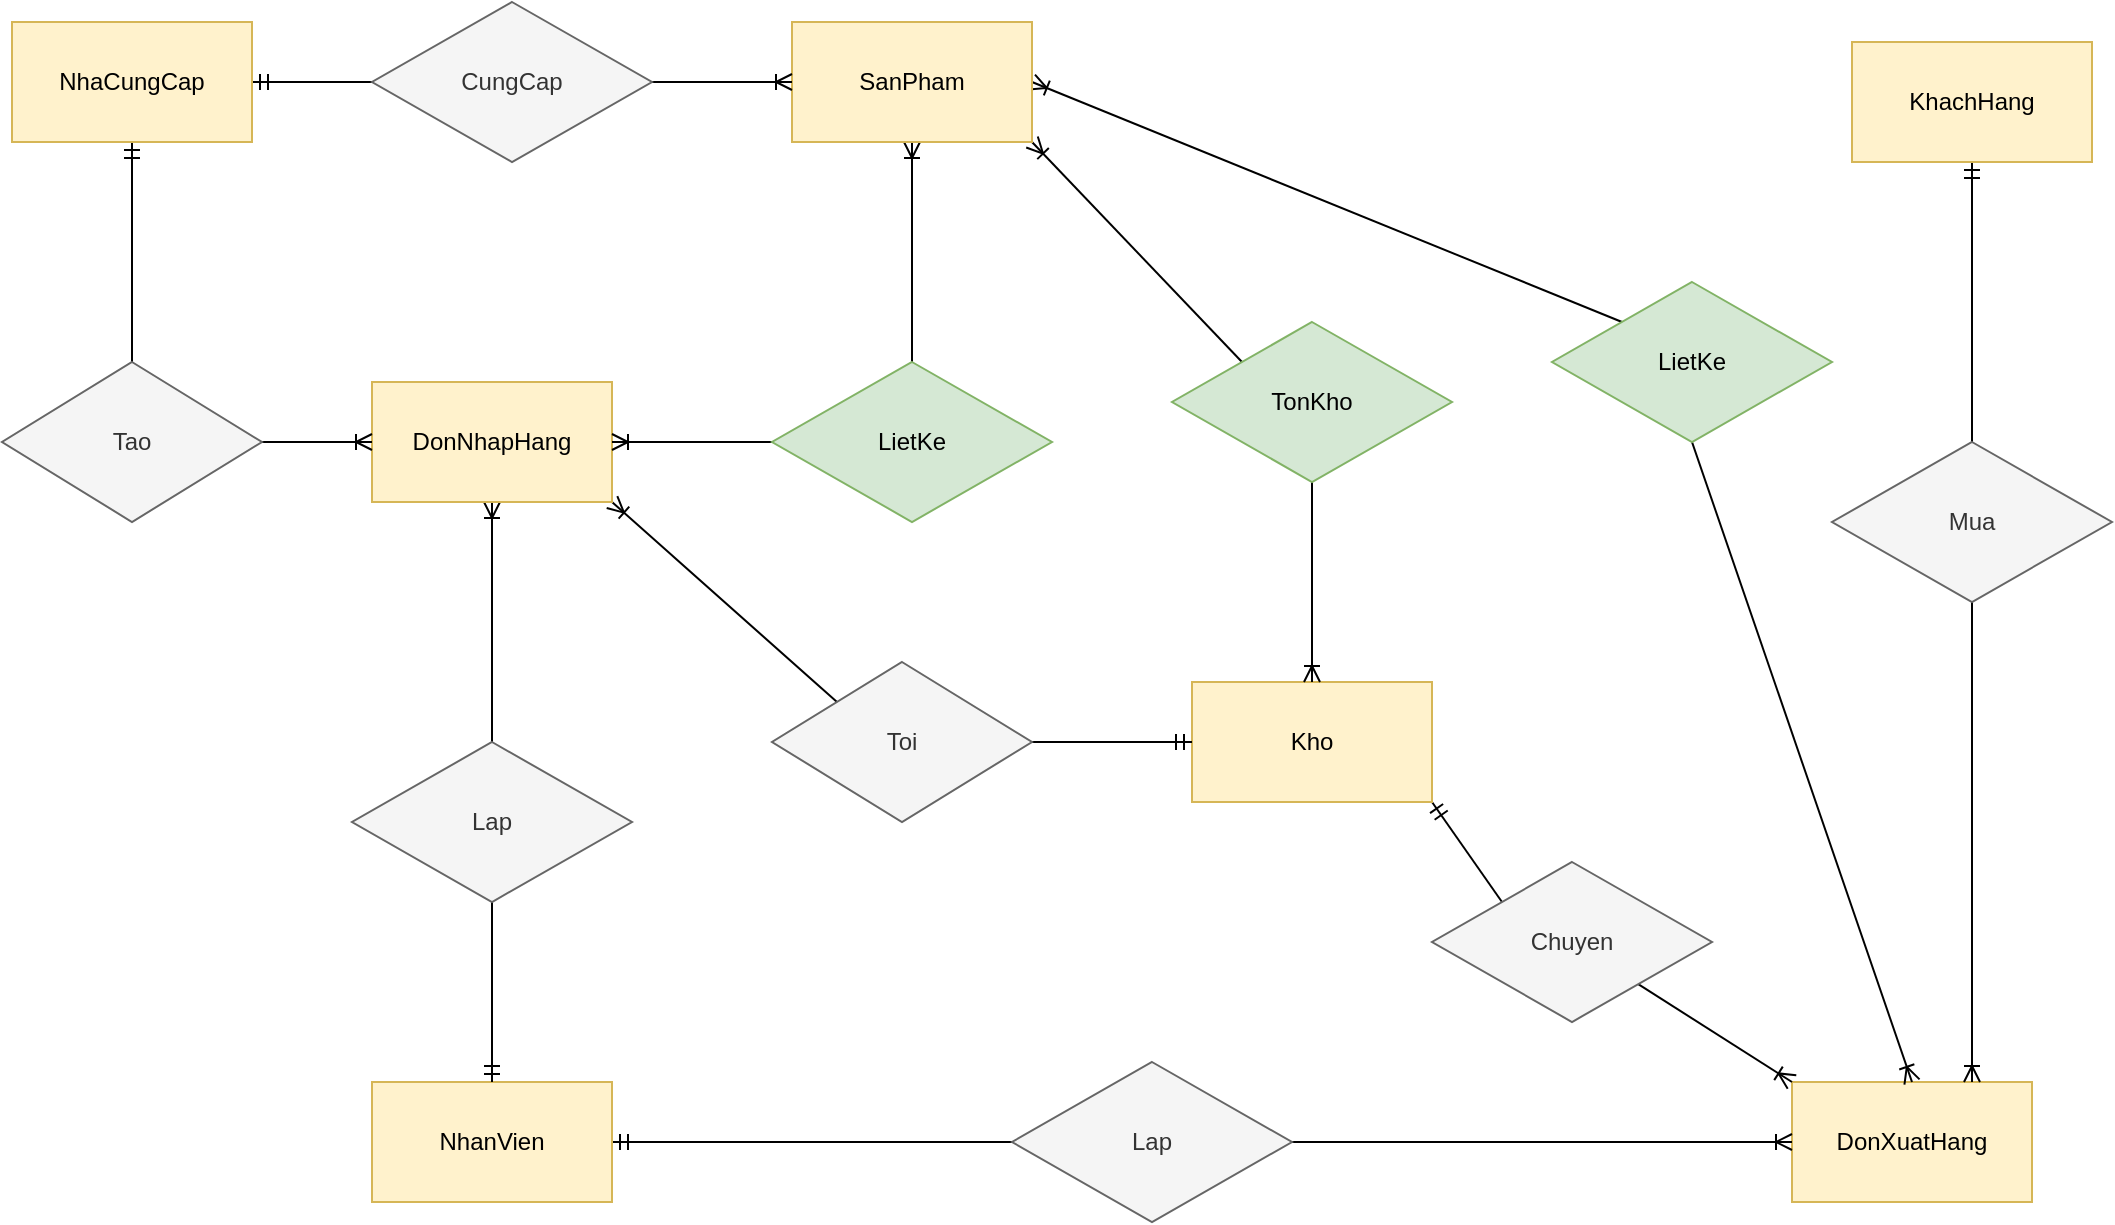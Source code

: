 <mxfile version="20.8.16" type="device" pages="2"><diagram id="R2lEEEUBdFMjLlhIrx00" name="Page-1"><mxGraphModel dx="1313" dy="906" grid="1" gridSize="10" guides="1" tooltips="1" connect="1" arrows="1" fold="1" page="1" pageScale="1" pageWidth="850" pageHeight="1100" math="0" shadow="0" extFonts="Permanent Marker^https://fonts.googleapis.com/css?family=Permanent+Marker"><root><mxCell id="0"/><mxCell id="1" parent="0"/><mxCell id="DTgJxykEkP3rwppYnzP4-8" style="edgeStyle=orthogonalEdgeStyle;rounded=0;orthogonalLoop=1;jettySize=auto;html=1;startArrow=ERmandOne;startFill=0;endArrow=none;endFill=0;" parent="1" source="DTgJxykEkP3rwppYnzP4-1" target="DTgJxykEkP3rwppYnzP4-7" edge="1"><mxGeometry relative="1" as="geometry"/></mxCell><mxCell id="DTgJxykEkP3rwppYnzP4-12" value="" style="edgeStyle=orthogonalEdgeStyle;rounded=0;orthogonalLoop=1;jettySize=auto;html=1;startArrow=ERmandOne;startFill=0;endArrow=none;endFill=0;" parent="1" source="DTgJxykEkP3rwppYnzP4-1" target="DTgJxykEkP3rwppYnzP4-11" edge="1"><mxGeometry relative="1" as="geometry"/></mxCell><mxCell id="DTgJxykEkP3rwppYnzP4-1" value="NhaCungCap" style="rounded=0;whiteSpace=wrap;html=1;fillColor=#fff2cc;strokeColor=#d6b656;" parent="1" vertex="1"><mxGeometry x="100" y="170" width="120" height="60" as="geometry"/></mxCell><mxCell id="DTgJxykEkP3rwppYnzP4-16" style="rounded=0;orthogonalLoop=1;jettySize=auto;html=1;startArrow=ERoneToMany;startFill=0;endArrow=none;endFill=0;" parent="1" source="DTgJxykEkP3rwppYnzP4-2" target="DTgJxykEkP3rwppYnzP4-15" edge="1"><mxGeometry relative="1" as="geometry"/></mxCell><mxCell id="DTgJxykEkP3rwppYnzP4-28" style="edgeStyle=none;rounded=0;orthogonalLoop=1;jettySize=auto;html=1;entryX=0;entryY=0;entryDx=0;entryDy=0;startArrow=ERoneToMany;startFill=0;endArrow=none;endFill=0;exitX=1;exitY=0.5;exitDx=0;exitDy=0;" parent="1" source="DTgJxykEkP3rwppYnzP4-2" target="DTgJxykEkP3rwppYnzP4-27" edge="1"><mxGeometry relative="1" as="geometry"/></mxCell><mxCell id="DTgJxykEkP3rwppYnzP4-58" style="edgeStyle=none;rounded=0;orthogonalLoop=1;jettySize=auto;html=1;entryX=0;entryY=0;entryDx=0;entryDy=0;startArrow=ERoneToMany;startFill=0;endArrow=none;endFill=0;exitX=1;exitY=1;exitDx=0;exitDy=0;" parent="1" source="DTgJxykEkP3rwppYnzP4-2" target="DTgJxykEkP3rwppYnzP4-57" edge="1"><mxGeometry relative="1" as="geometry"/></mxCell><mxCell id="DTgJxykEkP3rwppYnzP4-2" value="SanPham" style="rounded=0;whiteSpace=wrap;html=1;fillColor=#fff2cc;strokeColor=#d6b656;" parent="1" vertex="1"><mxGeometry x="490" y="170" width="120" height="60" as="geometry"/></mxCell><mxCell id="DTgJxykEkP3rwppYnzP4-19" style="edgeStyle=none;rounded=0;orthogonalLoop=1;jettySize=auto;html=1;entryX=0;entryY=0;entryDx=0;entryDy=0;startArrow=ERoneToMany;startFill=0;endArrow=none;endFill=0;exitX=1;exitY=1;exitDx=0;exitDy=0;" parent="1" source="DTgJxykEkP3rwppYnzP4-3" target="DTgJxykEkP3rwppYnzP4-18" edge="1"><mxGeometry relative="1" as="geometry"/></mxCell><mxCell id="DTgJxykEkP3rwppYnzP4-23" style="edgeStyle=none;rounded=0;orthogonalLoop=1;jettySize=auto;html=1;entryX=0.5;entryY=0;entryDx=0;entryDy=0;startArrow=ERoneToMany;startFill=0;endArrow=none;endFill=0;" parent="1" source="DTgJxykEkP3rwppYnzP4-3" target="DTgJxykEkP3rwppYnzP4-22" edge="1"><mxGeometry relative="1" as="geometry"/></mxCell><mxCell id="DTgJxykEkP3rwppYnzP4-3" value="DonNhapHang" style="rounded=0;whiteSpace=wrap;html=1;fillColor=#fff2cc;strokeColor=#d6b656;" parent="1" vertex="1"><mxGeometry x="280" y="350" width="120" height="60" as="geometry"/></mxCell><mxCell id="DTgJxykEkP3rwppYnzP4-38" style="edgeStyle=none;rounded=0;orthogonalLoop=1;jettySize=auto;html=1;entryX=0;entryY=0;entryDx=0;entryDy=0;startArrow=ERmandOne;startFill=0;endArrow=none;endFill=0;exitX=1;exitY=1;exitDx=0;exitDy=0;" parent="1" source="DTgJxykEkP3rwppYnzP4-4" target="DTgJxykEkP3rwppYnzP4-37" edge="1"><mxGeometry relative="1" as="geometry"/></mxCell><mxCell id="DTgJxykEkP3rwppYnzP4-4" value="Kho" style="rounded=0;whiteSpace=wrap;html=1;fillColor=#fff2cc;strokeColor=#d6b656;" parent="1" vertex="1"><mxGeometry x="690" y="500" width="120" height="60" as="geometry"/></mxCell><mxCell id="DTgJxykEkP3rwppYnzP4-9" style="edgeStyle=orthogonalEdgeStyle;rounded=0;orthogonalLoop=1;jettySize=auto;html=1;entryX=0;entryY=0.5;entryDx=0;entryDy=0;startArrow=none;startFill=0;endArrow=ERoneToMany;endFill=0;" parent="1" source="DTgJxykEkP3rwppYnzP4-7" target="DTgJxykEkP3rwppYnzP4-2" edge="1"><mxGeometry relative="1" as="geometry"/></mxCell><mxCell id="DTgJxykEkP3rwppYnzP4-7" value="CungCap" style="rhombus;whiteSpace=wrap;html=1;rounded=0;fillColor=#f5f5f5;fontColor=#333333;strokeColor=#666666;" parent="1" vertex="1"><mxGeometry x="280" y="160" width="140" height="80" as="geometry"/></mxCell><mxCell id="DTgJxykEkP3rwppYnzP4-13" style="rounded=0;orthogonalLoop=1;jettySize=auto;html=1;entryX=0;entryY=0.5;entryDx=0;entryDy=0;startArrow=none;startFill=0;endArrow=ERoneToMany;endFill=0;" parent="1" source="DTgJxykEkP3rwppYnzP4-11" target="DTgJxykEkP3rwppYnzP4-3" edge="1"><mxGeometry relative="1" as="geometry"/></mxCell><mxCell id="DTgJxykEkP3rwppYnzP4-11" value="Tao" style="rhombus;whiteSpace=wrap;html=1;rounded=0;fillColor=#f5f5f5;fontColor=#333333;strokeColor=#666666;" parent="1" vertex="1"><mxGeometry x="95" y="340" width="130" height="80" as="geometry"/></mxCell><mxCell id="DTgJxykEkP3rwppYnzP4-17" style="edgeStyle=none;rounded=0;orthogonalLoop=1;jettySize=auto;html=1;startArrow=none;startFill=0;endArrow=ERoneToMany;endFill=0;" parent="1" source="DTgJxykEkP3rwppYnzP4-15" target="DTgJxykEkP3rwppYnzP4-3" edge="1"><mxGeometry relative="1" as="geometry"/></mxCell><mxCell id="DTgJxykEkP3rwppYnzP4-15" value="LietKe" style="rhombus;whiteSpace=wrap;html=1;rounded=0;fillColor=#d5e8d4;strokeColor=#82b366;" parent="1" vertex="1"><mxGeometry x="480" y="340" width="140" height="80" as="geometry"/></mxCell><mxCell id="DTgJxykEkP3rwppYnzP4-20" style="edgeStyle=none;rounded=0;orthogonalLoop=1;jettySize=auto;html=1;entryX=0;entryY=0.5;entryDx=0;entryDy=0;startArrow=none;startFill=0;endArrow=ERmandOne;endFill=0;" parent="1" source="DTgJxykEkP3rwppYnzP4-18" target="DTgJxykEkP3rwppYnzP4-4" edge="1"><mxGeometry relative="1" as="geometry"/></mxCell><mxCell id="DTgJxykEkP3rwppYnzP4-18" value="Toi" style="rhombus;whiteSpace=wrap;html=1;rounded=0;fillColor=#f5f5f5;fontColor=#333333;strokeColor=#666666;" parent="1" vertex="1"><mxGeometry x="480" y="490" width="130" height="80" as="geometry"/></mxCell><mxCell id="DTgJxykEkP3rwppYnzP4-34" style="edgeStyle=none;rounded=0;orthogonalLoop=1;jettySize=auto;html=1;entryX=0;entryY=0.5;entryDx=0;entryDy=0;startArrow=ERmandOne;startFill=0;endArrow=none;endFill=0;" parent="1" source="DTgJxykEkP3rwppYnzP4-21" target="DTgJxykEkP3rwppYnzP4-33" edge="1"><mxGeometry relative="1" as="geometry"/></mxCell><mxCell id="DTgJxykEkP3rwppYnzP4-21" value="NhanVien" style="rounded=0;whiteSpace=wrap;html=1;fillColor=#fff2cc;strokeColor=#d6b656;" parent="1" vertex="1"><mxGeometry x="280" y="700" width="120" height="60" as="geometry"/></mxCell><mxCell id="DTgJxykEkP3rwppYnzP4-24" style="edgeStyle=none;rounded=0;orthogonalLoop=1;jettySize=auto;html=1;entryX=0.5;entryY=0;entryDx=0;entryDy=0;startArrow=none;startFill=0;endArrow=ERmandOne;endFill=0;" parent="1" source="DTgJxykEkP3rwppYnzP4-22" target="DTgJxykEkP3rwppYnzP4-21" edge="1"><mxGeometry relative="1" as="geometry"/></mxCell><mxCell id="DTgJxykEkP3rwppYnzP4-22" value="Lap" style="rhombus;whiteSpace=wrap;html=1;rounded=0;fillColor=#f5f5f5;fontColor=#333333;strokeColor=#666666;" parent="1" vertex="1"><mxGeometry x="270" y="530" width="140" height="80" as="geometry"/></mxCell><mxCell id="DTgJxykEkP3rwppYnzP4-25" value="DonXuatHang" style="rounded=0;whiteSpace=wrap;html=1;fillColor=#fff2cc;strokeColor=#d6b656;" parent="1" vertex="1"><mxGeometry x="990" y="700" width="120" height="60" as="geometry"/></mxCell><mxCell id="DTgJxykEkP3rwppYnzP4-31" style="edgeStyle=none;rounded=0;orthogonalLoop=1;jettySize=auto;html=1;startArrow=ERmandOne;startFill=0;endArrow=none;endFill=0;" parent="1" source="DTgJxykEkP3rwppYnzP4-26" target="DTgJxykEkP3rwppYnzP4-30" edge="1"><mxGeometry relative="1" as="geometry"/></mxCell><mxCell id="DTgJxykEkP3rwppYnzP4-26" value="KhachHang" style="rounded=0;whiteSpace=wrap;html=1;fillColor=#fff2cc;strokeColor=#d6b656;" parent="1" vertex="1"><mxGeometry x="1020" y="180" width="120" height="60" as="geometry"/></mxCell><mxCell id="DTgJxykEkP3rwppYnzP4-36" style="edgeStyle=none;rounded=0;orthogonalLoop=1;jettySize=auto;html=1;entryX=0.5;entryY=0;entryDx=0;entryDy=0;startArrow=none;startFill=0;endArrow=ERoneToMany;endFill=0;exitX=0.5;exitY=1;exitDx=0;exitDy=0;" parent="1" source="DTgJxykEkP3rwppYnzP4-27" target="DTgJxykEkP3rwppYnzP4-25" edge="1"><mxGeometry relative="1" as="geometry"/></mxCell><mxCell id="DTgJxykEkP3rwppYnzP4-27" value="LietKe" style="rhombus;whiteSpace=wrap;html=1;rounded=0;fillColor=#d5e8d4;strokeColor=#82b366;" parent="1" vertex="1"><mxGeometry x="870" y="300" width="140" height="80" as="geometry"/></mxCell><mxCell id="DTgJxykEkP3rwppYnzP4-32" style="edgeStyle=none;rounded=0;orthogonalLoop=1;jettySize=auto;html=1;startArrow=none;startFill=0;endArrow=ERoneToMany;endFill=0;entryX=0.75;entryY=0;entryDx=0;entryDy=0;" parent="1" source="DTgJxykEkP3rwppYnzP4-30" target="DTgJxykEkP3rwppYnzP4-25" edge="1"><mxGeometry relative="1" as="geometry"><mxPoint x="1050" y="710" as="targetPoint"/></mxGeometry></mxCell><mxCell id="DTgJxykEkP3rwppYnzP4-30" value="Mua" style="rhombus;whiteSpace=wrap;html=1;rounded=0;fillColor=#f5f5f5;fontColor=#333333;strokeColor=#666666;" parent="1" vertex="1"><mxGeometry x="1010" y="380" width="140" height="80" as="geometry"/></mxCell><mxCell id="DTgJxykEkP3rwppYnzP4-35" style="edgeStyle=none;rounded=0;orthogonalLoop=1;jettySize=auto;html=1;entryX=0;entryY=0.5;entryDx=0;entryDy=0;startArrow=none;startFill=0;endArrow=ERoneToMany;endFill=0;exitX=1;exitY=0.5;exitDx=0;exitDy=0;" parent="1" source="DTgJxykEkP3rwppYnzP4-33" target="DTgJxykEkP3rwppYnzP4-25" edge="1"><mxGeometry relative="1" as="geometry"><mxPoint x="736" y="732" as="sourcePoint"/></mxGeometry></mxCell><mxCell id="DTgJxykEkP3rwppYnzP4-33" value="Lap" style="rhombus;whiteSpace=wrap;html=1;rounded=0;fillColor=#f5f5f5;fontColor=#333333;strokeColor=#666666;" parent="1" vertex="1"><mxGeometry x="600" y="690" width="140" height="80" as="geometry"/></mxCell><mxCell id="DTgJxykEkP3rwppYnzP4-39" style="edgeStyle=none;rounded=0;orthogonalLoop=1;jettySize=auto;html=1;entryX=0;entryY=0;entryDx=0;entryDy=0;startArrow=none;startFill=0;endArrow=ERoneToMany;endFill=0;" parent="1" source="DTgJxykEkP3rwppYnzP4-37" target="DTgJxykEkP3rwppYnzP4-25" edge="1"><mxGeometry relative="1" as="geometry"/></mxCell><mxCell id="DTgJxykEkP3rwppYnzP4-37" value="Chuyen" style="rhombus;whiteSpace=wrap;html=1;rounded=0;fillColor=#f5f5f5;fontColor=#333333;strokeColor=#666666;" parent="1" vertex="1"><mxGeometry x="810" y="590" width="140" height="80" as="geometry"/></mxCell><mxCell id="DTgJxykEkP3rwppYnzP4-59" style="edgeStyle=none;rounded=0;orthogonalLoop=1;jettySize=auto;html=1;entryX=0.5;entryY=0;entryDx=0;entryDy=0;startArrow=none;startFill=0;endArrow=ERoneToMany;endFill=0;" parent="1" source="DTgJxykEkP3rwppYnzP4-57" target="DTgJxykEkP3rwppYnzP4-4" edge="1"><mxGeometry relative="1" as="geometry"/></mxCell><mxCell id="DTgJxykEkP3rwppYnzP4-57" value="TonKho" style="rhombus;whiteSpace=wrap;html=1;rounded=0;fillColor=#d5e8d4;strokeColor=#82b366;" parent="1" vertex="1"><mxGeometry x="680" y="320" width="140" height="80" as="geometry"/></mxCell></root></mxGraphModel></diagram><diagram id="5Ucrc-bgIwGgOXYtRuGS" name="Page-2"><mxGraphModel dx="1532" dy="1057" grid="1" gridSize="10" guides="1" tooltips="1" connect="1" arrows="1" fold="1" page="1" pageScale="1" pageWidth="850" pageHeight="1100" math="0" shadow="0"><root><mxCell id="0"/><mxCell id="1" parent="0"/><mxCell id="lxpqKnSpZrDpZq983HlD-2" value="NhaCungCap" style="shape=table;startSize=30;container=1;collapsible=1;childLayout=tableLayout;fixedRows=1;rowLines=0;fontStyle=1;align=center;resizeLast=1;" parent="1" vertex="1"><mxGeometry x="70" y="40" width="180" height="150" as="geometry"/></mxCell><mxCell id="lxpqKnSpZrDpZq983HlD-3" value="" style="shape=tableRow;horizontal=0;startSize=0;swimlaneHead=0;swimlaneBody=0;fillColor=none;collapsible=0;dropTarget=0;points=[[0,0.5],[1,0.5]];portConstraint=eastwest;top=0;left=0;right=0;bottom=1;" parent="lxpqKnSpZrDpZq983HlD-2" vertex="1"><mxGeometry y="30" width="180" height="30" as="geometry"/></mxCell><mxCell id="lxpqKnSpZrDpZq983HlD-4" value="PK" style="shape=partialRectangle;connectable=0;fillColor=none;top=0;left=0;bottom=0;right=0;fontStyle=1;overflow=hidden;" parent="lxpqKnSpZrDpZq983HlD-3" vertex="1"><mxGeometry width="30" height="30" as="geometry"><mxRectangle width="30" height="30" as="alternateBounds"/></mxGeometry></mxCell><mxCell id="lxpqKnSpZrDpZq983HlD-5" value="MaNCC" style="shape=partialRectangle;connectable=0;fillColor=none;top=0;left=0;bottom=0;right=0;align=left;spacingLeft=6;fontStyle=5;overflow=hidden;" parent="lxpqKnSpZrDpZq983HlD-3" vertex="1"><mxGeometry x="30" width="150" height="30" as="geometry"><mxRectangle width="150" height="30" as="alternateBounds"/></mxGeometry></mxCell><mxCell id="lxpqKnSpZrDpZq983HlD-6" value="" style="shape=tableRow;horizontal=0;startSize=0;swimlaneHead=0;swimlaneBody=0;fillColor=none;collapsible=0;dropTarget=0;points=[[0,0.5],[1,0.5]];portConstraint=eastwest;top=0;left=0;right=0;bottom=0;" parent="lxpqKnSpZrDpZq983HlD-2" vertex="1"><mxGeometry y="60" width="180" height="30" as="geometry"/></mxCell><mxCell id="lxpqKnSpZrDpZq983HlD-7" value="" style="shape=partialRectangle;connectable=0;fillColor=none;top=0;left=0;bottom=0;right=0;editable=1;overflow=hidden;" parent="lxpqKnSpZrDpZq983HlD-6" vertex="1"><mxGeometry width="30" height="30" as="geometry"><mxRectangle width="30" height="30" as="alternateBounds"/></mxGeometry></mxCell><mxCell id="lxpqKnSpZrDpZq983HlD-8" value="TenNCC" style="shape=partialRectangle;connectable=0;fillColor=none;top=0;left=0;bottom=0;right=0;align=left;spacingLeft=6;overflow=hidden;" parent="lxpqKnSpZrDpZq983HlD-6" vertex="1"><mxGeometry x="30" width="150" height="30" as="geometry"><mxRectangle width="150" height="30" as="alternateBounds"/></mxGeometry></mxCell><mxCell id="lxpqKnSpZrDpZq983HlD-9" value="" style="shape=tableRow;horizontal=0;startSize=0;swimlaneHead=0;swimlaneBody=0;fillColor=none;collapsible=0;dropTarget=0;points=[[0,0.5],[1,0.5]];portConstraint=eastwest;top=0;left=0;right=0;bottom=0;" parent="lxpqKnSpZrDpZq983HlD-2" vertex="1"><mxGeometry y="90" width="180" height="30" as="geometry"/></mxCell><mxCell id="lxpqKnSpZrDpZq983HlD-10" value="" style="shape=partialRectangle;connectable=0;fillColor=none;top=0;left=0;bottom=0;right=0;editable=1;overflow=hidden;" parent="lxpqKnSpZrDpZq983HlD-9" vertex="1"><mxGeometry width="30" height="30" as="geometry"><mxRectangle width="30" height="30" as="alternateBounds"/></mxGeometry></mxCell><mxCell id="lxpqKnSpZrDpZq983HlD-11" value="DiaChi" style="shape=partialRectangle;connectable=0;fillColor=none;top=0;left=0;bottom=0;right=0;align=left;spacingLeft=6;overflow=hidden;" parent="lxpqKnSpZrDpZq983HlD-9" vertex="1"><mxGeometry x="30" width="150" height="30" as="geometry"><mxRectangle width="150" height="30" as="alternateBounds"/></mxGeometry></mxCell><mxCell id="lxpqKnSpZrDpZq983HlD-12" value="" style="shape=tableRow;horizontal=0;startSize=0;swimlaneHead=0;swimlaneBody=0;fillColor=none;collapsible=0;dropTarget=0;points=[[0,0.5],[1,0.5]];portConstraint=eastwest;top=0;left=0;right=0;bottom=0;" parent="lxpqKnSpZrDpZq983HlD-2" vertex="1"><mxGeometry y="120" width="180" height="30" as="geometry"/></mxCell><mxCell id="lxpqKnSpZrDpZq983HlD-13" value="" style="shape=partialRectangle;connectable=0;fillColor=none;top=0;left=0;bottom=0;right=0;editable=1;overflow=hidden;" parent="lxpqKnSpZrDpZq983HlD-12" vertex="1"><mxGeometry width="30" height="30" as="geometry"><mxRectangle width="30" height="30" as="alternateBounds"/></mxGeometry></mxCell><mxCell id="lxpqKnSpZrDpZq983HlD-14" value="SDT" style="shape=partialRectangle;connectable=0;fillColor=none;top=0;left=0;bottom=0;right=0;align=left;spacingLeft=6;overflow=hidden;" parent="lxpqKnSpZrDpZq983HlD-12" vertex="1"><mxGeometry x="30" width="150" height="30" as="geometry"><mxRectangle width="150" height="30" as="alternateBounds"/></mxGeometry></mxCell><mxCell id="lxpqKnSpZrDpZq983HlD-15" value="SanPham" style="shape=table;startSize=30;container=1;collapsible=1;childLayout=tableLayout;fixedRows=1;rowLines=0;fontStyle=1;align=center;resizeLast=1;" parent="1" vertex="1"><mxGeometry x="425" y="10" width="180" height="270" as="geometry"/></mxCell><mxCell id="lxpqKnSpZrDpZq983HlD-16" value="" style="shape=tableRow;horizontal=0;startSize=0;swimlaneHead=0;swimlaneBody=0;fillColor=none;collapsible=0;dropTarget=0;points=[[0,0.5],[1,0.5]];portConstraint=eastwest;top=0;left=0;right=0;bottom=1;" parent="lxpqKnSpZrDpZq983HlD-15" vertex="1"><mxGeometry y="30" width="180" height="30" as="geometry"/></mxCell><mxCell id="lxpqKnSpZrDpZq983HlD-17" value="PK" style="shape=partialRectangle;connectable=0;fillColor=none;top=0;left=0;bottom=0;right=0;fontStyle=1;overflow=hidden;" parent="lxpqKnSpZrDpZq983HlD-16" vertex="1"><mxGeometry width="30" height="30" as="geometry"><mxRectangle width="30" height="30" as="alternateBounds"/></mxGeometry></mxCell><mxCell id="lxpqKnSpZrDpZq983HlD-18" value="MaSP" style="shape=partialRectangle;connectable=0;fillColor=none;top=0;left=0;bottom=0;right=0;align=left;spacingLeft=6;fontStyle=5;overflow=hidden;" parent="lxpqKnSpZrDpZq983HlD-16" vertex="1"><mxGeometry x="30" width="150" height="30" as="geometry"><mxRectangle width="150" height="30" as="alternateBounds"/></mxGeometry></mxCell><mxCell id="cEPJbLnA46euwOHTKfvZ-1" value="" style="shape=tableRow;horizontal=0;startSize=0;swimlaneHead=0;swimlaneBody=0;fillColor=none;collapsible=0;dropTarget=0;points=[[0,0.5],[1,0.5]];portConstraint=eastwest;top=0;left=0;right=0;bottom=0;" parent="lxpqKnSpZrDpZq983HlD-15" vertex="1"><mxGeometry y="60" width="180" height="30" as="geometry"/></mxCell><mxCell id="cEPJbLnA46euwOHTKfvZ-2" value="FK" style="shape=partialRectangle;connectable=0;fillColor=none;top=0;left=0;bottom=0;right=0;editable=1;overflow=hidden;" parent="cEPJbLnA46euwOHTKfvZ-1" vertex="1"><mxGeometry width="30" height="30" as="geometry"><mxRectangle width="30" height="30" as="alternateBounds"/></mxGeometry></mxCell><mxCell id="cEPJbLnA46euwOHTKfvZ-3" value="MaNCC" style="shape=partialRectangle;connectable=0;fillColor=none;top=0;left=0;bottom=0;right=0;align=left;spacingLeft=6;overflow=hidden;" parent="cEPJbLnA46euwOHTKfvZ-1" vertex="1"><mxGeometry x="30" width="150" height="30" as="geometry"><mxRectangle width="150" height="30" as="alternateBounds"/></mxGeometry></mxCell><mxCell id="lxpqKnSpZrDpZq983HlD-19" value="" style="shape=tableRow;horizontal=0;startSize=0;swimlaneHead=0;swimlaneBody=0;fillColor=none;collapsible=0;dropTarget=0;points=[[0,0.5],[1,0.5]];portConstraint=eastwest;top=0;left=0;right=0;bottom=0;" parent="lxpqKnSpZrDpZq983HlD-15" vertex="1"><mxGeometry y="90" width="180" height="30" as="geometry"/></mxCell><mxCell id="lxpqKnSpZrDpZq983HlD-20" value="" style="shape=partialRectangle;connectable=0;fillColor=none;top=0;left=0;bottom=0;right=0;editable=1;overflow=hidden;" parent="lxpqKnSpZrDpZq983HlD-19" vertex="1"><mxGeometry width="30" height="30" as="geometry"><mxRectangle width="30" height="30" as="alternateBounds"/></mxGeometry></mxCell><mxCell id="lxpqKnSpZrDpZq983HlD-21" value="TenSP" style="shape=partialRectangle;connectable=0;fillColor=none;top=0;left=0;bottom=0;right=0;align=left;spacingLeft=6;overflow=hidden;" parent="lxpqKnSpZrDpZq983HlD-19" vertex="1"><mxGeometry x="30" width="150" height="30" as="geometry"><mxRectangle width="150" height="30" as="alternateBounds"/></mxGeometry></mxCell><mxCell id="lxpqKnSpZrDpZq983HlD-22" value="" style="shape=tableRow;horizontal=0;startSize=0;swimlaneHead=0;swimlaneBody=0;fillColor=none;collapsible=0;dropTarget=0;points=[[0,0.5],[1,0.5]];portConstraint=eastwest;top=0;left=0;right=0;bottom=0;" parent="lxpqKnSpZrDpZq983HlD-15" vertex="1"><mxGeometry y="120" width="180" height="30" as="geometry"/></mxCell><mxCell id="lxpqKnSpZrDpZq983HlD-23" value="" style="shape=partialRectangle;connectable=0;fillColor=none;top=0;left=0;bottom=0;right=0;editable=1;overflow=hidden;" parent="lxpqKnSpZrDpZq983HlD-22" vertex="1"><mxGeometry width="30" height="30" as="geometry"><mxRectangle width="30" height="30" as="alternateBounds"/></mxGeometry></mxCell><mxCell id="lxpqKnSpZrDpZq983HlD-24" value="DVTinh" style="shape=partialRectangle;connectable=0;fillColor=none;top=0;left=0;bottom=0;right=0;align=left;spacingLeft=6;overflow=hidden;" parent="lxpqKnSpZrDpZq983HlD-22" vertex="1"><mxGeometry x="30" width="150" height="30" as="geometry"><mxRectangle width="150" height="30" as="alternateBounds"/></mxGeometry></mxCell><mxCell id="lxpqKnSpZrDpZq983HlD-25" value="" style="shape=tableRow;horizontal=0;startSize=0;swimlaneHead=0;swimlaneBody=0;fillColor=none;collapsible=0;dropTarget=0;points=[[0,0.5],[1,0.5]];portConstraint=eastwest;top=0;left=0;right=0;bottom=0;" parent="lxpqKnSpZrDpZq983HlD-15" vertex="1"><mxGeometry y="150" width="180" height="30" as="geometry"/></mxCell><mxCell id="lxpqKnSpZrDpZq983HlD-26" value="" style="shape=partialRectangle;connectable=0;fillColor=none;top=0;left=0;bottom=0;right=0;editable=1;overflow=hidden;" parent="lxpqKnSpZrDpZq983HlD-25" vertex="1"><mxGeometry width="30" height="30" as="geometry"><mxRectangle width="30" height="30" as="alternateBounds"/></mxGeometry></mxCell><mxCell id="lxpqKnSpZrDpZq983HlD-27" value="Avatar" style="shape=partialRectangle;connectable=0;fillColor=none;top=0;left=0;bottom=0;right=0;align=left;spacingLeft=6;overflow=hidden;" parent="lxpqKnSpZrDpZq983HlD-25" vertex="1"><mxGeometry x="30" width="150" height="30" as="geometry"><mxRectangle width="150" height="30" as="alternateBounds"/></mxGeometry></mxCell><mxCell id="lxpqKnSpZrDpZq983HlD-93" value="" style="shape=tableRow;horizontal=0;startSize=0;swimlaneHead=0;swimlaneBody=0;fillColor=none;collapsible=0;dropTarget=0;points=[[0,0.5],[1,0.5]];portConstraint=eastwest;top=0;left=0;right=0;bottom=0;" parent="lxpqKnSpZrDpZq983HlD-15" vertex="1"><mxGeometry y="180" width="180" height="30" as="geometry"/></mxCell><mxCell id="lxpqKnSpZrDpZq983HlD-94" value="" style="shape=partialRectangle;connectable=0;fillColor=none;top=0;left=0;bottom=0;right=0;editable=1;overflow=hidden;" parent="lxpqKnSpZrDpZq983HlD-93" vertex="1"><mxGeometry width="30" height="30" as="geometry"><mxRectangle width="30" height="30" as="alternateBounds"/></mxGeometry></mxCell><mxCell id="lxpqKnSpZrDpZq983HlD-95" value="DonGia" style="shape=partialRectangle;connectable=0;fillColor=none;top=0;left=0;bottom=0;right=0;align=left;spacingLeft=6;overflow=hidden;" parent="lxpqKnSpZrDpZq983HlD-93" vertex="1"><mxGeometry x="30" width="150" height="30" as="geometry"><mxRectangle width="150" height="30" as="alternateBounds"/></mxGeometry></mxCell><mxCell id="lxpqKnSpZrDpZq983HlD-96" value="" style="shape=tableRow;horizontal=0;startSize=0;swimlaneHead=0;swimlaneBody=0;fillColor=none;collapsible=0;dropTarget=0;points=[[0,0.5],[1,0.5]];portConstraint=eastwest;top=0;left=0;right=0;bottom=0;" parent="lxpqKnSpZrDpZq983HlD-15" vertex="1"><mxGeometry y="210" width="180" height="30" as="geometry"/></mxCell><mxCell id="lxpqKnSpZrDpZq983HlD-97" value="" style="shape=partialRectangle;connectable=0;fillColor=none;top=0;left=0;bottom=0;right=0;editable=1;overflow=hidden;" parent="lxpqKnSpZrDpZq983HlD-96" vertex="1"><mxGeometry width="30" height="30" as="geometry"><mxRectangle width="30" height="30" as="alternateBounds"/></mxGeometry></mxCell><mxCell id="lxpqKnSpZrDpZq983HlD-98" value="QuiCachDongGoi" style="shape=partialRectangle;connectable=0;fillColor=none;top=0;left=0;bottom=0;right=0;align=left;spacingLeft=6;overflow=hidden;" parent="lxpqKnSpZrDpZq983HlD-96" vertex="1"><mxGeometry x="30" width="150" height="30" as="geometry"><mxRectangle width="150" height="30" as="alternateBounds"/></mxGeometry></mxCell><mxCell id="lxpqKnSpZrDpZq983HlD-99" value="" style="shape=tableRow;horizontal=0;startSize=0;swimlaneHead=0;swimlaneBody=0;fillColor=none;collapsible=0;dropTarget=0;points=[[0,0.5],[1,0.5]];portConstraint=eastwest;top=0;left=0;right=0;bottom=0;" parent="lxpqKnSpZrDpZq983HlD-15" vertex="1"><mxGeometry y="240" width="180" height="30" as="geometry"/></mxCell><mxCell id="lxpqKnSpZrDpZq983HlD-100" value="" style="shape=partialRectangle;connectable=0;fillColor=none;top=0;left=0;bottom=0;right=0;editable=1;overflow=hidden;" parent="lxpqKnSpZrDpZq983HlD-99" vertex="1"><mxGeometry width="30" height="30" as="geometry"><mxRectangle width="30" height="30" as="alternateBounds"/></mxGeometry></mxCell><mxCell id="lxpqKnSpZrDpZq983HlD-101" value="HinhThucBaoQuan" style="shape=partialRectangle;connectable=0;fillColor=none;top=0;left=0;bottom=0;right=0;align=left;spacingLeft=6;overflow=hidden;" parent="lxpqKnSpZrDpZq983HlD-99" vertex="1"><mxGeometry x="30" width="150" height="30" as="geometry"><mxRectangle width="150" height="30" as="alternateBounds"/></mxGeometry></mxCell><mxCell id="lxpqKnSpZrDpZq983HlD-28" value="DonNhapHang" style="shape=table;startSize=30;container=1;collapsible=1;childLayout=tableLayout;fixedRows=1;rowLines=0;fontStyle=1;align=center;resizeLast=1;" parent="1" vertex="1"><mxGeometry x="481" y="480" width="180" height="180" as="geometry"/></mxCell><mxCell id="lxpqKnSpZrDpZq983HlD-29" value="" style="shape=tableRow;horizontal=0;startSize=0;swimlaneHead=0;swimlaneBody=0;fillColor=none;collapsible=0;dropTarget=0;points=[[0,0.5],[1,0.5]];portConstraint=eastwest;top=0;left=0;right=0;bottom=1;" parent="lxpqKnSpZrDpZq983HlD-28" vertex="1"><mxGeometry y="30" width="180" height="30" as="geometry"/></mxCell><mxCell id="lxpqKnSpZrDpZq983HlD-30" value="PK" style="shape=partialRectangle;connectable=0;fillColor=none;top=0;left=0;bottom=0;right=0;fontStyle=1;overflow=hidden;" parent="lxpqKnSpZrDpZq983HlD-29" vertex="1"><mxGeometry width="30" height="30" as="geometry"><mxRectangle width="30" height="30" as="alternateBounds"/></mxGeometry></mxCell><mxCell id="lxpqKnSpZrDpZq983HlD-31" value="MaDNH" style="shape=partialRectangle;connectable=0;fillColor=none;top=0;left=0;bottom=0;right=0;align=left;spacingLeft=6;fontStyle=5;overflow=hidden;" parent="lxpqKnSpZrDpZq983HlD-29" vertex="1"><mxGeometry x="30" width="150" height="30" as="geometry"><mxRectangle width="150" height="30" as="alternateBounds"/></mxGeometry></mxCell><mxCell id="lxpqKnSpZrDpZq983HlD-32" value="" style="shape=tableRow;horizontal=0;startSize=0;swimlaneHead=0;swimlaneBody=0;fillColor=none;collapsible=0;dropTarget=0;points=[[0,0.5],[1,0.5]];portConstraint=eastwest;top=0;left=0;right=0;bottom=0;" parent="lxpqKnSpZrDpZq983HlD-28" vertex="1"><mxGeometry y="60" width="180" height="30" as="geometry"/></mxCell><mxCell id="lxpqKnSpZrDpZq983HlD-33" value="" style="shape=partialRectangle;connectable=0;fillColor=none;top=0;left=0;bottom=0;right=0;editable=1;overflow=hidden;" parent="lxpqKnSpZrDpZq983HlD-32" vertex="1"><mxGeometry width="30" height="30" as="geometry"><mxRectangle width="30" height="30" as="alternateBounds"/></mxGeometry></mxCell><mxCell id="lxpqKnSpZrDpZq983HlD-34" value="NgayNhap" style="shape=partialRectangle;connectable=0;fillColor=none;top=0;left=0;bottom=0;right=0;align=left;spacingLeft=6;overflow=hidden;" parent="lxpqKnSpZrDpZq983HlD-32" vertex="1"><mxGeometry x="30" width="150" height="30" as="geometry"><mxRectangle width="150" height="30" as="alternateBounds"/></mxGeometry></mxCell><mxCell id="lxpqKnSpZrDpZq983HlD-35" value="" style="shape=tableRow;horizontal=0;startSize=0;swimlaneHead=0;swimlaneBody=0;fillColor=none;collapsible=0;dropTarget=0;points=[[0,0.5],[1,0.5]];portConstraint=eastwest;top=0;left=0;right=0;bottom=0;" parent="lxpqKnSpZrDpZq983HlD-28" vertex="1"><mxGeometry y="90" width="180" height="30" as="geometry"/></mxCell><mxCell id="lxpqKnSpZrDpZq983HlD-36" value="FK1" style="shape=partialRectangle;connectable=0;fillColor=none;top=0;left=0;bottom=0;right=0;editable=1;overflow=hidden;" parent="lxpqKnSpZrDpZq983HlD-35" vertex="1"><mxGeometry width="30" height="30" as="geometry"><mxRectangle width="30" height="30" as="alternateBounds"/></mxGeometry></mxCell><mxCell id="lxpqKnSpZrDpZq983HlD-37" value="MaNCC" style="shape=partialRectangle;connectable=0;fillColor=none;top=0;left=0;bottom=0;right=0;align=left;spacingLeft=6;overflow=hidden;" parent="lxpqKnSpZrDpZq983HlD-35" vertex="1"><mxGeometry x="30" width="150" height="30" as="geometry"><mxRectangle width="150" height="30" as="alternateBounds"/></mxGeometry></mxCell><mxCell id="cEPJbLnA46euwOHTKfvZ-59" value="" style="shape=tableRow;horizontal=0;startSize=0;swimlaneHead=0;swimlaneBody=0;fillColor=none;collapsible=0;dropTarget=0;points=[[0,0.5],[1,0.5]];portConstraint=eastwest;top=0;left=0;right=0;bottom=0;" parent="lxpqKnSpZrDpZq983HlD-28" vertex="1"><mxGeometry y="120" width="180" height="30" as="geometry"/></mxCell><mxCell id="cEPJbLnA46euwOHTKfvZ-60" value="FK2" style="shape=partialRectangle;connectable=0;fillColor=none;top=0;left=0;bottom=0;right=0;editable=1;overflow=hidden;" parent="cEPJbLnA46euwOHTKfvZ-59" vertex="1"><mxGeometry width="30" height="30" as="geometry"><mxRectangle width="30" height="30" as="alternateBounds"/></mxGeometry></mxCell><mxCell id="cEPJbLnA46euwOHTKfvZ-61" value="MaNV" style="shape=partialRectangle;connectable=0;fillColor=none;top=0;left=0;bottom=0;right=0;align=left;spacingLeft=6;overflow=hidden;" parent="cEPJbLnA46euwOHTKfvZ-59" vertex="1"><mxGeometry x="30" width="150" height="30" as="geometry"><mxRectangle width="150" height="30" as="alternateBounds"/></mxGeometry></mxCell><mxCell id="gBa2Frk13ry1Q4olW1fW-4" value="" style="shape=tableRow;horizontal=0;startSize=0;swimlaneHead=0;swimlaneBody=0;fillColor=none;collapsible=0;dropTarget=0;points=[[0,0.5],[1,0.5]];portConstraint=eastwest;top=0;left=0;right=0;bottom=0;strokeColor=#a22f2f;fontColor=#FF0000;" vertex="1" parent="lxpqKnSpZrDpZq983HlD-28"><mxGeometry y="150" width="180" height="30" as="geometry"/></mxCell><mxCell id="gBa2Frk13ry1Q4olW1fW-5" value="" style="shape=partialRectangle;connectable=0;fillColor=none;top=0;left=0;bottom=0;right=0;editable=1;overflow=hidden;" vertex="1" parent="gBa2Frk13ry1Q4olW1fW-4"><mxGeometry width="30" height="30" as="geometry"><mxRectangle width="30" height="30" as="alternateBounds"/></mxGeometry></mxCell><mxCell id="gBa2Frk13ry1Q4olW1fW-6" value="TongTien" style="shape=partialRectangle;connectable=0;fillColor=none;top=0;left=0;bottom=0;right=0;align=left;spacingLeft=6;overflow=hidden;" vertex="1" parent="gBa2Frk13ry1Q4olW1fW-4"><mxGeometry x="30" width="150" height="30" as="geometry"><mxRectangle width="150" height="30" as="alternateBounds"/></mxGeometry></mxCell><mxCell id="lxpqKnSpZrDpZq983HlD-41" value="NhanVien" style="shape=table;startSize=30;container=1;collapsible=1;childLayout=tableLayout;fixedRows=1;rowLines=0;fontStyle=1;align=center;resizeLast=1;" parent="1" vertex="1"><mxGeometry x="100" y="720" width="180" height="120" as="geometry"/></mxCell><mxCell id="lxpqKnSpZrDpZq983HlD-42" value="" style="shape=tableRow;horizontal=0;startSize=0;swimlaneHead=0;swimlaneBody=0;fillColor=none;collapsible=0;dropTarget=0;points=[[0,0.5],[1,0.5]];portConstraint=eastwest;top=0;left=0;right=0;bottom=1;" parent="lxpqKnSpZrDpZq983HlD-41" vertex="1"><mxGeometry y="30" width="180" height="30" as="geometry"/></mxCell><mxCell id="lxpqKnSpZrDpZq983HlD-43" value="PK" style="shape=partialRectangle;connectable=0;fillColor=none;top=0;left=0;bottom=0;right=0;fontStyle=1;overflow=hidden;" parent="lxpqKnSpZrDpZq983HlD-42" vertex="1"><mxGeometry width="30" height="30" as="geometry"><mxRectangle width="30" height="30" as="alternateBounds"/></mxGeometry></mxCell><mxCell id="lxpqKnSpZrDpZq983HlD-44" value="MaNV" style="shape=partialRectangle;connectable=0;fillColor=none;top=0;left=0;bottom=0;right=0;align=left;spacingLeft=6;fontStyle=5;overflow=hidden;" parent="lxpqKnSpZrDpZq983HlD-42" vertex="1"><mxGeometry x="30" width="150" height="30" as="geometry"><mxRectangle width="150" height="30" as="alternateBounds"/></mxGeometry></mxCell><mxCell id="lxpqKnSpZrDpZq983HlD-45" value="" style="shape=tableRow;horizontal=0;startSize=0;swimlaneHead=0;swimlaneBody=0;fillColor=none;collapsible=0;dropTarget=0;points=[[0,0.5],[1,0.5]];portConstraint=eastwest;top=0;left=0;right=0;bottom=0;" parent="lxpqKnSpZrDpZq983HlD-41" vertex="1"><mxGeometry y="60" width="180" height="30" as="geometry"/></mxCell><mxCell id="lxpqKnSpZrDpZq983HlD-46" value="" style="shape=partialRectangle;connectable=0;fillColor=none;top=0;left=0;bottom=0;right=0;editable=1;overflow=hidden;" parent="lxpqKnSpZrDpZq983HlD-45" vertex="1"><mxGeometry width="30" height="30" as="geometry"><mxRectangle width="30" height="30" as="alternateBounds"/></mxGeometry></mxCell><mxCell id="lxpqKnSpZrDpZq983HlD-47" value="TenNV" style="shape=partialRectangle;connectable=0;fillColor=none;top=0;left=0;bottom=0;right=0;align=left;spacingLeft=6;overflow=hidden;" parent="lxpqKnSpZrDpZq983HlD-45" vertex="1"><mxGeometry x="30" width="150" height="30" as="geometry"><mxRectangle width="150" height="30" as="alternateBounds"/></mxGeometry></mxCell><mxCell id="lxpqKnSpZrDpZq983HlD-48" value="" style="shape=tableRow;horizontal=0;startSize=0;swimlaneHead=0;swimlaneBody=0;fillColor=none;collapsible=0;dropTarget=0;points=[[0,0.5],[1,0.5]];portConstraint=eastwest;top=0;left=0;right=0;bottom=0;" parent="lxpqKnSpZrDpZq983HlD-41" vertex="1"><mxGeometry y="90" width="180" height="30" as="geometry"/></mxCell><mxCell id="lxpqKnSpZrDpZq983HlD-49" value="" style="shape=partialRectangle;connectable=0;fillColor=none;top=0;left=0;bottom=0;right=0;editable=1;overflow=hidden;" parent="lxpqKnSpZrDpZq983HlD-48" vertex="1"><mxGeometry width="30" height="30" as="geometry"><mxRectangle width="30" height="30" as="alternateBounds"/></mxGeometry></mxCell><mxCell id="lxpqKnSpZrDpZq983HlD-50" value="SDT" style="shape=partialRectangle;connectable=0;fillColor=none;top=0;left=0;bottom=0;right=0;align=left;spacingLeft=6;overflow=hidden;" parent="lxpqKnSpZrDpZq983HlD-48" vertex="1"><mxGeometry x="30" width="150" height="30" as="geometry"><mxRectangle width="150" height="30" as="alternateBounds"/></mxGeometry></mxCell><mxCell id="lxpqKnSpZrDpZq983HlD-54" value="Kho" style="shape=table;startSize=30;container=1;collapsible=1;childLayout=tableLayout;fixedRows=1;rowLines=0;fontStyle=1;align=center;resizeLast=1;" parent="1" vertex="1"><mxGeometry x="800" y="510" width="180" height="120" as="geometry"/></mxCell><mxCell id="lxpqKnSpZrDpZq983HlD-55" value="" style="shape=tableRow;horizontal=0;startSize=0;swimlaneHead=0;swimlaneBody=0;fillColor=none;collapsible=0;dropTarget=0;points=[[0,0.5],[1,0.5]];portConstraint=eastwest;top=0;left=0;right=0;bottom=1;" parent="lxpqKnSpZrDpZq983HlD-54" vertex="1"><mxGeometry y="30" width="180" height="30" as="geometry"/></mxCell><mxCell id="lxpqKnSpZrDpZq983HlD-56" value="PK" style="shape=partialRectangle;connectable=0;fillColor=none;top=0;left=0;bottom=0;right=0;fontStyle=1;overflow=hidden;" parent="lxpqKnSpZrDpZq983HlD-55" vertex="1"><mxGeometry width="30" height="30" as="geometry"><mxRectangle width="30" height="30" as="alternateBounds"/></mxGeometry></mxCell><mxCell id="lxpqKnSpZrDpZq983HlD-57" value="MaKho" style="shape=partialRectangle;connectable=0;fillColor=none;top=0;left=0;bottom=0;right=0;align=left;spacingLeft=6;fontStyle=5;overflow=hidden;" parent="lxpqKnSpZrDpZq983HlD-55" vertex="1"><mxGeometry x="30" width="150" height="30" as="geometry"><mxRectangle width="150" height="30" as="alternateBounds"/></mxGeometry></mxCell><mxCell id="lxpqKnSpZrDpZq983HlD-58" value="" style="shape=tableRow;horizontal=0;startSize=0;swimlaneHead=0;swimlaneBody=0;fillColor=none;collapsible=0;dropTarget=0;points=[[0,0.5],[1,0.5]];portConstraint=eastwest;top=0;left=0;right=0;bottom=0;" parent="lxpqKnSpZrDpZq983HlD-54" vertex="1"><mxGeometry y="60" width="180" height="30" as="geometry"/></mxCell><mxCell id="lxpqKnSpZrDpZq983HlD-59" value="" style="shape=partialRectangle;connectable=0;fillColor=none;top=0;left=0;bottom=0;right=0;editable=1;overflow=hidden;" parent="lxpqKnSpZrDpZq983HlD-58" vertex="1"><mxGeometry width="30" height="30" as="geometry"><mxRectangle width="30" height="30" as="alternateBounds"/></mxGeometry></mxCell><mxCell id="lxpqKnSpZrDpZq983HlD-60" value="TenKho" style="shape=partialRectangle;connectable=0;fillColor=none;top=0;left=0;bottom=0;right=0;align=left;spacingLeft=6;overflow=hidden;" parent="lxpqKnSpZrDpZq983HlD-58" vertex="1"><mxGeometry x="30" width="150" height="30" as="geometry"><mxRectangle width="150" height="30" as="alternateBounds"/></mxGeometry></mxCell><mxCell id="lxpqKnSpZrDpZq983HlD-61" value="" style="shape=tableRow;horizontal=0;startSize=0;swimlaneHead=0;swimlaneBody=0;fillColor=none;collapsible=0;dropTarget=0;points=[[0,0.5],[1,0.5]];portConstraint=eastwest;top=0;left=0;right=0;bottom=0;" parent="lxpqKnSpZrDpZq983HlD-54" vertex="1"><mxGeometry y="90" width="180" height="30" as="geometry"/></mxCell><mxCell id="lxpqKnSpZrDpZq983HlD-62" value="" style="shape=partialRectangle;connectable=0;fillColor=none;top=0;left=0;bottom=0;right=0;editable=1;overflow=hidden;" parent="lxpqKnSpZrDpZq983HlD-61" vertex="1"><mxGeometry width="30" height="30" as="geometry"><mxRectangle width="30" height="30" as="alternateBounds"/></mxGeometry></mxCell><mxCell id="lxpqKnSpZrDpZq983HlD-63" value="DiaChi" style="shape=partialRectangle;connectable=0;fillColor=none;top=0;left=0;bottom=0;right=0;align=left;spacingLeft=6;overflow=hidden;" parent="lxpqKnSpZrDpZq983HlD-61" vertex="1"><mxGeometry x="30" width="150" height="30" as="geometry"><mxRectangle width="150" height="30" as="alternateBounds"/></mxGeometry></mxCell><mxCell id="lxpqKnSpZrDpZq983HlD-67" value="KhachHang" style="shape=table;startSize=30;container=1;collapsible=1;childLayout=tableLayout;fixedRows=1;rowLines=0;fontStyle=1;align=center;resizeLast=1;" parent="1" vertex="1"><mxGeometry x="1260" y="690" width="180" height="150" as="geometry"/></mxCell><mxCell id="lxpqKnSpZrDpZq983HlD-68" value="" style="shape=tableRow;horizontal=0;startSize=0;swimlaneHead=0;swimlaneBody=0;fillColor=none;collapsible=0;dropTarget=0;points=[[0,0.5],[1,0.5]];portConstraint=eastwest;top=0;left=0;right=0;bottom=1;" parent="lxpqKnSpZrDpZq983HlD-67" vertex="1"><mxGeometry y="30" width="180" height="30" as="geometry"/></mxCell><mxCell id="lxpqKnSpZrDpZq983HlD-69" value="PK" style="shape=partialRectangle;connectable=0;fillColor=none;top=0;left=0;bottom=0;right=0;fontStyle=1;overflow=hidden;" parent="lxpqKnSpZrDpZq983HlD-68" vertex="1"><mxGeometry width="30" height="30" as="geometry"><mxRectangle width="30" height="30" as="alternateBounds"/></mxGeometry></mxCell><mxCell id="lxpqKnSpZrDpZq983HlD-70" value="MaKH" style="shape=partialRectangle;connectable=0;fillColor=none;top=0;left=0;bottom=0;right=0;align=left;spacingLeft=6;fontStyle=5;overflow=hidden;" parent="lxpqKnSpZrDpZq983HlD-68" vertex="1"><mxGeometry x="30" width="150" height="30" as="geometry"><mxRectangle width="150" height="30" as="alternateBounds"/></mxGeometry></mxCell><mxCell id="lxpqKnSpZrDpZq983HlD-71" value="" style="shape=tableRow;horizontal=0;startSize=0;swimlaneHead=0;swimlaneBody=0;fillColor=none;collapsible=0;dropTarget=0;points=[[0,0.5],[1,0.5]];portConstraint=eastwest;top=0;left=0;right=0;bottom=0;" parent="lxpqKnSpZrDpZq983HlD-67" vertex="1"><mxGeometry y="60" width="180" height="30" as="geometry"/></mxCell><mxCell id="lxpqKnSpZrDpZq983HlD-72" value="" style="shape=partialRectangle;connectable=0;fillColor=none;top=0;left=0;bottom=0;right=0;editable=1;overflow=hidden;" parent="lxpqKnSpZrDpZq983HlD-71" vertex="1"><mxGeometry width="30" height="30" as="geometry"><mxRectangle width="30" height="30" as="alternateBounds"/></mxGeometry></mxCell><mxCell id="lxpqKnSpZrDpZq983HlD-73" value="TenKH" style="shape=partialRectangle;connectable=0;fillColor=none;top=0;left=0;bottom=0;right=0;align=left;spacingLeft=6;overflow=hidden;" parent="lxpqKnSpZrDpZq983HlD-71" vertex="1"><mxGeometry x="30" width="150" height="30" as="geometry"><mxRectangle width="150" height="30" as="alternateBounds"/></mxGeometry></mxCell><mxCell id="lxpqKnSpZrDpZq983HlD-74" value="" style="shape=tableRow;horizontal=0;startSize=0;swimlaneHead=0;swimlaneBody=0;fillColor=none;collapsible=0;dropTarget=0;points=[[0,0.5],[1,0.5]];portConstraint=eastwest;top=0;left=0;right=0;bottom=0;" parent="lxpqKnSpZrDpZq983HlD-67" vertex="1"><mxGeometry y="90" width="180" height="30" as="geometry"/></mxCell><mxCell id="lxpqKnSpZrDpZq983HlD-75" value="" style="shape=partialRectangle;connectable=0;fillColor=none;top=0;left=0;bottom=0;right=0;editable=1;overflow=hidden;" parent="lxpqKnSpZrDpZq983HlD-74" vertex="1"><mxGeometry width="30" height="30" as="geometry"><mxRectangle width="30" height="30" as="alternateBounds"/></mxGeometry></mxCell><mxCell id="lxpqKnSpZrDpZq983HlD-76" value="DiaChi" style="shape=partialRectangle;connectable=0;fillColor=none;top=0;left=0;bottom=0;right=0;align=left;spacingLeft=6;overflow=hidden;" parent="lxpqKnSpZrDpZq983HlD-74" vertex="1"><mxGeometry x="30" width="150" height="30" as="geometry"><mxRectangle width="150" height="30" as="alternateBounds"/></mxGeometry></mxCell><mxCell id="lxpqKnSpZrDpZq983HlD-77" value="" style="shape=tableRow;horizontal=0;startSize=0;swimlaneHead=0;swimlaneBody=0;fillColor=none;collapsible=0;dropTarget=0;points=[[0,0.5],[1,0.5]];portConstraint=eastwest;top=0;left=0;right=0;bottom=0;" parent="lxpqKnSpZrDpZq983HlD-67" vertex="1"><mxGeometry y="120" width="180" height="30" as="geometry"/></mxCell><mxCell id="lxpqKnSpZrDpZq983HlD-78" value="" style="shape=partialRectangle;connectable=0;fillColor=none;top=0;left=0;bottom=0;right=0;editable=1;overflow=hidden;" parent="lxpqKnSpZrDpZq983HlD-77" vertex="1"><mxGeometry width="30" height="30" as="geometry"><mxRectangle width="30" height="30" as="alternateBounds"/></mxGeometry></mxCell><mxCell id="lxpqKnSpZrDpZq983HlD-79" value="SDT" style="shape=partialRectangle;connectable=0;fillColor=none;top=0;left=0;bottom=0;right=0;align=left;spacingLeft=6;overflow=hidden;" parent="lxpqKnSpZrDpZq983HlD-77" vertex="1"><mxGeometry x="30" width="150" height="30" as="geometry"><mxRectangle width="150" height="30" as="alternateBounds"/></mxGeometry></mxCell><mxCell id="lxpqKnSpZrDpZq983HlD-80" value="DonXuatHang" style="shape=table;startSize=30;container=1;collapsible=1;childLayout=tableLayout;fixedRows=1;rowLines=0;fontStyle=1;align=center;resizeLast=1;" parent="1" vertex="1"><mxGeometry x="1025" y="600" width="180" height="210" as="geometry"/></mxCell><mxCell id="lxpqKnSpZrDpZq983HlD-81" value="" style="shape=tableRow;horizontal=0;startSize=0;swimlaneHead=0;swimlaneBody=0;fillColor=none;collapsible=0;dropTarget=0;points=[[0,0.5],[1,0.5]];portConstraint=eastwest;top=0;left=0;right=0;bottom=1;" parent="lxpqKnSpZrDpZq983HlD-80" vertex="1"><mxGeometry y="30" width="180" height="30" as="geometry"/></mxCell><mxCell id="lxpqKnSpZrDpZq983HlD-82" value="PK" style="shape=partialRectangle;connectable=0;fillColor=none;top=0;left=0;bottom=0;right=0;fontStyle=1;overflow=hidden;" parent="lxpqKnSpZrDpZq983HlD-81" vertex="1"><mxGeometry width="30" height="30" as="geometry"><mxRectangle width="30" height="30" as="alternateBounds"/></mxGeometry></mxCell><mxCell id="lxpqKnSpZrDpZq983HlD-83" value="MaDXH" style="shape=partialRectangle;connectable=0;fillColor=none;top=0;left=0;bottom=0;right=0;align=left;spacingLeft=6;fontStyle=5;overflow=hidden;" parent="lxpqKnSpZrDpZq983HlD-81" vertex="1"><mxGeometry x="30" width="150" height="30" as="geometry"><mxRectangle width="150" height="30" as="alternateBounds"/></mxGeometry></mxCell><mxCell id="lxpqKnSpZrDpZq983HlD-84" value="" style="shape=tableRow;horizontal=0;startSize=0;swimlaneHead=0;swimlaneBody=0;fillColor=none;collapsible=0;dropTarget=0;points=[[0,0.5],[1,0.5]];portConstraint=eastwest;top=0;left=0;right=0;bottom=0;" parent="lxpqKnSpZrDpZq983HlD-80" vertex="1"><mxGeometry y="60" width="180" height="30" as="geometry"/></mxCell><mxCell id="lxpqKnSpZrDpZq983HlD-85" value="" style="shape=partialRectangle;connectable=0;fillColor=none;top=0;left=0;bottom=0;right=0;editable=1;overflow=hidden;" parent="lxpqKnSpZrDpZq983HlD-84" vertex="1"><mxGeometry width="30" height="30" as="geometry"><mxRectangle width="30" height="30" as="alternateBounds"/></mxGeometry></mxCell><mxCell id="lxpqKnSpZrDpZq983HlD-86" value="NgayLap" style="shape=partialRectangle;connectable=0;fillColor=none;top=0;left=0;bottom=0;right=0;align=left;spacingLeft=6;overflow=hidden;" parent="lxpqKnSpZrDpZq983HlD-84" vertex="1"><mxGeometry x="30" width="150" height="30" as="geometry"><mxRectangle width="150" height="30" as="alternateBounds"/></mxGeometry></mxCell><mxCell id="lxpqKnSpZrDpZq983HlD-102" value="" style="shape=tableRow;horizontal=0;startSize=0;swimlaneHead=0;swimlaneBody=0;fillColor=none;collapsible=0;dropTarget=0;points=[[0,0.5],[1,0.5]];portConstraint=eastwest;top=0;left=0;right=0;bottom=0;" parent="lxpqKnSpZrDpZq983HlD-80" vertex="1"><mxGeometry y="90" width="180" height="30" as="geometry"/></mxCell><mxCell id="lxpqKnSpZrDpZq983HlD-103" value="" style="shape=partialRectangle;connectable=0;fillColor=none;top=0;left=0;bottom=0;right=0;editable=1;overflow=hidden;" parent="lxpqKnSpZrDpZq983HlD-102" vertex="1"><mxGeometry width="30" height="30" as="geometry"><mxRectangle width="30" height="30" as="alternateBounds"/></mxGeometry></mxCell><mxCell id="lxpqKnSpZrDpZq983HlD-104" value="NgayGiao" style="shape=partialRectangle;connectable=0;fillColor=none;top=0;left=0;bottom=0;right=0;align=left;spacingLeft=6;overflow=hidden;" parent="lxpqKnSpZrDpZq983HlD-102" vertex="1"><mxGeometry x="30" width="150" height="30" as="geometry"><mxRectangle width="150" height="30" as="alternateBounds"/></mxGeometry></mxCell><mxCell id="cEPJbLnA46euwOHTKfvZ-68" value="" style="shape=tableRow;horizontal=0;startSize=0;swimlaneHead=0;swimlaneBody=0;fillColor=none;collapsible=0;dropTarget=0;points=[[0,0.5],[1,0.5]];portConstraint=eastwest;top=0;left=0;right=0;bottom=0;" parent="lxpqKnSpZrDpZq983HlD-80" vertex="1"><mxGeometry y="120" width="180" height="30" as="geometry"/></mxCell><mxCell id="cEPJbLnA46euwOHTKfvZ-69" value="FK1" style="shape=partialRectangle;connectable=0;fillColor=none;top=0;left=0;bottom=0;right=0;editable=1;overflow=hidden;" parent="cEPJbLnA46euwOHTKfvZ-68" vertex="1"><mxGeometry width="30" height="30" as="geometry"><mxRectangle width="30" height="30" as="alternateBounds"/></mxGeometry></mxCell><mxCell id="cEPJbLnA46euwOHTKfvZ-70" value="MaKH" style="shape=partialRectangle;connectable=0;fillColor=none;top=0;left=0;bottom=0;right=0;align=left;spacingLeft=6;overflow=hidden;" parent="cEPJbLnA46euwOHTKfvZ-68" vertex="1"><mxGeometry x="30" width="150" height="30" as="geometry"><mxRectangle width="150" height="30" as="alternateBounds"/></mxGeometry></mxCell><mxCell id="cEPJbLnA46euwOHTKfvZ-71" value="" style="shape=tableRow;horizontal=0;startSize=0;swimlaneHead=0;swimlaneBody=0;fillColor=none;collapsible=0;dropTarget=0;points=[[0,0.5],[1,0.5]];portConstraint=eastwest;top=0;left=0;right=0;bottom=0;" parent="lxpqKnSpZrDpZq983HlD-80" vertex="1"><mxGeometry y="150" width="180" height="30" as="geometry"/></mxCell><mxCell id="cEPJbLnA46euwOHTKfvZ-72" value="FK2" style="shape=partialRectangle;connectable=0;fillColor=none;top=0;left=0;bottom=0;right=0;editable=1;overflow=hidden;" parent="cEPJbLnA46euwOHTKfvZ-71" vertex="1"><mxGeometry width="30" height="30" as="geometry"><mxRectangle width="30" height="30" as="alternateBounds"/></mxGeometry></mxCell><mxCell id="cEPJbLnA46euwOHTKfvZ-73" value="MaNV" style="shape=partialRectangle;connectable=0;fillColor=none;top=0;left=0;bottom=0;right=0;align=left;spacingLeft=6;overflow=hidden;" parent="cEPJbLnA46euwOHTKfvZ-71" vertex="1"><mxGeometry x="30" width="150" height="30" as="geometry"><mxRectangle width="150" height="30" as="alternateBounds"/></mxGeometry></mxCell><mxCell id="gBa2Frk13ry1Q4olW1fW-1" value="" style="shape=tableRow;horizontal=0;startSize=0;swimlaneHead=0;swimlaneBody=0;fillColor=none;collapsible=0;dropTarget=0;points=[[0,0.5],[1,0.5]];portConstraint=eastwest;top=0;left=0;right=0;bottom=0;" vertex="1" parent="lxpqKnSpZrDpZq983HlD-80"><mxGeometry y="180" width="180" height="30" as="geometry"/></mxCell><mxCell id="gBa2Frk13ry1Q4olW1fW-2" value="" style="shape=partialRectangle;connectable=0;fillColor=none;top=0;left=0;bottom=0;right=0;editable=1;overflow=hidden;" vertex="1" parent="gBa2Frk13ry1Q4olW1fW-1"><mxGeometry width="30" height="30" as="geometry"><mxRectangle width="30" height="30" as="alternateBounds"/></mxGeometry></mxCell><mxCell id="gBa2Frk13ry1Q4olW1fW-3" value="TongTien" style="shape=partialRectangle;connectable=0;fillColor=none;top=0;left=0;bottom=0;right=0;align=left;spacingLeft=6;overflow=hidden;" vertex="1" parent="gBa2Frk13ry1Q4olW1fW-1"><mxGeometry x="30" width="150" height="30" as="geometry"><mxRectangle width="150" height="30" as="alternateBounds"/></mxGeometry></mxCell><mxCell id="cEPJbLnA46euwOHTKfvZ-20" value="PhieuNhapCT" style="shape=table;startSize=30;container=1;collapsible=1;childLayout=tableLayout;fixedRows=1;rowLines=0;fontStyle=1;align=center;resizeLast=1;" parent="1" vertex="1"><mxGeometry x="120" y="310" width="180" height="120" as="geometry"/></mxCell><mxCell id="qqNRl6kRQWBgePDmmFj7-9" value="" style="shape=tableRow;horizontal=0;startSize=0;swimlaneHead=0;swimlaneBody=0;fillColor=none;collapsible=0;dropTarget=0;points=[[0,0.5],[1,0.5]];portConstraint=eastwest;top=0;left=0;right=0;bottom=1;" parent="cEPJbLnA46euwOHTKfvZ-20" vertex="1"><mxGeometry y="30" width="180" height="30" as="geometry"/></mxCell><mxCell id="qqNRl6kRQWBgePDmmFj7-10" value="PK, FK1" style="shape=partialRectangle;connectable=0;fillColor=none;top=0;left=0;bottom=0;right=0;fontStyle=1;overflow=hidden;" parent="qqNRl6kRQWBgePDmmFj7-9" vertex="1"><mxGeometry width="60" height="30" as="geometry"><mxRectangle width="60" height="30" as="alternateBounds"/></mxGeometry></mxCell><mxCell id="qqNRl6kRQWBgePDmmFj7-11" value="MaDNH" style="shape=partialRectangle;connectable=0;fillColor=none;top=0;left=0;bottom=0;right=0;align=left;spacingLeft=6;fontStyle=5;overflow=hidden;" parent="qqNRl6kRQWBgePDmmFj7-9" vertex="1"><mxGeometry x="60" width="120" height="30" as="geometry"><mxRectangle width="120" height="30" as="alternateBounds"/></mxGeometry></mxCell><mxCell id="cEPJbLnA46euwOHTKfvZ-24" value="" style="shape=tableRow;horizontal=0;startSize=0;swimlaneHead=0;swimlaneBody=0;fillColor=none;collapsible=0;dropTarget=0;points=[[0,0.5],[1,0.5]];portConstraint=eastwest;top=0;left=0;right=0;bottom=1;" parent="cEPJbLnA46euwOHTKfvZ-20" vertex="1"><mxGeometry y="60" width="180" height="30" as="geometry"/></mxCell><mxCell id="cEPJbLnA46euwOHTKfvZ-25" value="PK, FK2" style="shape=partialRectangle;connectable=0;fillColor=none;top=0;left=0;bottom=0;right=0;fontStyle=1;overflow=hidden;" parent="cEPJbLnA46euwOHTKfvZ-24" vertex="1"><mxGeometry width="60" height="30" as="geometry"><mxRectangle width="60" height="30" as="alternateBounds"/></mxGeometry></mxCell><mxCell id="cEPJbLnA46euwOHTKfvZ-26" value="MaSPTK" style="shape=partialRectangle;connectable=0;fillColor=none;top=0;left=0;bottom=0;right=0;align=left;spacingLeft=6;fontStyle=5;overflow=hidden;" parent="cEPJbLnA46euwOHTKfvZ-24" vertex="1"><mxGeometry x="60" width="120" height="30" as="geometry"><mxRectangle width="120" height="30" as="alternateBounds"/></mxGeometry></mxCell><mxCell id="cEPJbLnA46euwOHTKfvZ-95" value="" style="shape=tableRow;horizontal=0;startSize=0;swimlaneHead=0;swimlaneBody=0;fillColor=none;collapsible=0;dropTarget=0;points=[[0,0.5],[1,0.5]];portConstraint=eastwest;top=0;left=0;right=0;bottom=0;" parent="cEPJbLnA46euwOHTKfvZ-20" vertex="1"><mxGeometry y="90" width="180" height="30" as="geometry"/></mxCell><mxCell id="cEPJbLnA46euwOHTKfvZ-96" value="" style="shape=partialRectangle;connectable=0;fillColor=none;top=0;left=0;bottom=0;right=0;editable=1;overflow=hidden;" parent="cEPJbLnA46euwOHTKfvZ-95" vertex="1"><mxGeometry width="60" height="30" as="geometry"><mxRectangle width="60" height="30" as="alternateBounds"/></mxGeometry></mxCell><mxCell id="cEPJbLnA46euwOHTKfvZ-97" value="SoLuongSP" style="shape=partialRectangle;connectable=0;fillColor=none;top=0;left=0;bottom=0;right=0;align=left;spacingLeft=6;overflow=hidden;" parent="cEPJbLnA46euwOHTKfvZ-95" vertex="1"><mxGeometry x="60" width="120" height="30" as="geometry"><mxRectangle width="120" height="30" as="alternateBounds"/></mxGeometry></mxCell><mxCell id="cEPJbLnA46euwOHTKfvZ-33" value="DonHangCT" style="shape=table;startSize=30;container=1;collapsible=1;childLayout=tableLayout;fixedRows=1;rowLines=0;fontStyle=1;align=center;resizeLast=1;" parent="1" vertex="1"><mxGeometry x="1000" y="70" width="180" height="120" as="geometry"/></mxCell><mxCell id="qqNRl6kRQWBgePDmmFj7-12" value="" style="shape=tableRow;horizontal=0;startSize=0;swimlaneHead=0;swimlaneBody=0;fillColor=none;collapsible=0;dropTarget=0;points=[[0,0.5],[1,0.5]];portConstraint=eastwest;top=0;left=0;right=0;bottom=1;" parent="cEPJbLnA46euwOHTKfvZ-33" vertex="1"><mxGeometry y="30" width="180" height="30" as="geometry"/></mxCell><mxCell id="qqNRl6kRQWBgePDmmFj7-13" value="PK, FK1" style="shape=partialRectangle;connectable=0;fillColor=none;top=0;left=0;bottom=0;right=0;fontStyle=1;overflow=hidden;" parent="qqNRl6kRQWBgePDmmFj7-12" vertex="1"><mxGeometry width="60" height="30" as="geometry"><mxRectangle width="60" height="30" as="alternateBounds"/></mxGeometry></mxCell><mxCell id="qqNRl6kRQWBgePDmmFj7-14" value="MaDXH" style="shape=partialRectangle;connectable=0;fillColor=none;top=0;left=0;bottom=0;right=0;align=left;spacingLeft=6;fontStyle=5;overflow=hidden;" parent="qqNRl6kRQWBgePDmmFj7-12" vertex="1"><mxGeometry x="60" width="120" height="30" as="geometry"><mxRectangle width="120" height="30" as="alternateBounds"/></mxGeometry></mxCell><mxCell id="cEPJbLnA46euwOHTKfvZ-37" value="" style="shape=tableRow;horizontal=0;startSize=0;swimlaneHead=0;swimlaneBody=0;fillColor=none;collapsible=0;dropTarget=0;points=[[0,0.5],[1,0.5]];portConstraint=eastwest;top=0;left=0;right=0;bottom=1;" parent="cEPJbLnA46euwOHTKfvZ-33" vertex="1"><mxGeometry y="60" width="180" height="30" as="geometry"/></mxCell><mxCell id="cEPJbLnA46euwOHTKfvZ-38" value="PK, FK2" style="shape=partialRectangle;connectable=0;fillColor=none;top=0;left=0;bottom=0;right=0;fontStyle=1;overflow=hidden;" parent="cEPJbLnA46euwOHTKfvZ-37" vertex="1"><mxGeometry width="60" height="30" as="geometry"><mxRectangle width="60" height="30" as="alternateBounds"/></mxGeometry></mxCell><mxCell id="cEPJbLnA46euwOHTKfvZ-39" value="MaSPTK" style="shape=partialRectangle;connectable=0;fillColor=none;top=0;left=0;bottom=0;right=0;align=left;spacingLeft=6;fontStyle=5;overflow=hidden;" parent="cEPJbLnA46euwOHTKfvZ-37" vertex="1"><mxGeometry x="60" width="120" height="30" as="geometry"><mxRectangle width="120" height="30" as="alternateBounds"/></mxGeometry></mxCell><mxCell id="cEPJbLnA46euwOHTKfvZ-40" value="" style="shape=tableRow;horizontal=0;startSize=0;swimlaneHead=0;swimlaneBody=0;fillColor=none;collapsible=0;dropTarget=0;points=[[0,0.5],[1,0.5]];portConstraint=eastwest;top=0;left=0;right=0;bottom=0;" parent="cEPJbLnA46euwOHTKfvZ-33" vertex="1"><mxGeometry y="90" width="180" height="30" as="geometry"/></mxCell><mxCell id="cEPJbLnA46euwOHTKfvZ-41" value="" style="shape=partialRectangle;connectable=0;fillColor=none;top=0;left=0;bottom=0;right=0;editable=1;overflow=hidden;" parent="cEPJbLnA46euwOHTKfvZ-40" vertex="1"><mxGeometry width="60" height="30" as="geometry"><mxRectangle width="60" height="30" as="alternateBounds"/></mxGeometry></mxCell><mxCell id="cEPJbLnA46euwOHTKfvZ-42" value="SoLuongSP" style="shape=partialRectangle;connectable=0;fillColor=none;top=0;left=0;bottom=0;right=0;align=left;spacingLeft=6;overflow=hidden;" parent="cEPJbLnA46euwOHTKfvZ-40" vertex="1"><mxGeometry x="60" width="120" height="30" as="geometry"><mxRectangle width="120" height="30" as="alternateBounds"/></mxGeometry></mxCell><mxCell id="cEPJbLnA46euwOHTKfvZ-43" value="SPTonKho" style="shape=table;startSize=30;container=1;collapsible=1;childLayout=tableLayout;fixedRows=1;rowLines=0;fontStyle=1;align=center;resizeLast=1;" parent="1" vertex="1"><mxGeometry x="800" y="210" width="180" height="150" as="geometry"/></mxCell><mxCell id="cEPJbLnA46euwOHTKfvZ-47" value="" style="shape=tableRow;horizontal=0;startSize=0;swimlaneHead=0;swimlaneBody=0;fillColor=none;collapsible=0;dropTarget=0;points=[[0,0.5],[1,0.5]];portConstraint=eastwest;top=0;left=0;right=0;bottom=1;" parent="cEPJbLnA46euwOHTKfvZ-43" vertex="1"><mxGeometry y="30" width="180" height="30" as="geometry"/></mxCell><mxCell id="cEPJbLnA46euwOHTKfvZ-48" value="PK" style="shape=partialRectangle;connectable=0;fillColor=none;top=0;left=0;bottom=0;right=0;fontStyle=1;overflow=hidden;" parent="cEPJbLnA46euwOHTKfvZ-47" vertex="1"><mxGeometry width="60" height="30" as="geometry"><mxRectangle width="60" height="30" as="alternateBounds"/></mxGeometry></mxCell><mxCell id="cEPJbLnA46euwOHTKfvZ-49" value="MaSPtonKho" style="shape=partialRectangle;connectable=0;fillColor=none;top=0;left=0;bottom=0;right=0;align=left;spacingLeft=6;fontStyle=5;overflow=hidden;" parent="cEPJbLnA46euwOHTKfvZ-47" vertex="1"><mxGeometry x="60" width="120" height="30" as="geometry"><mxRectangle width="120" height="30" as="alternateBounds"/></mxGeometry></mxCell><mxCell id="cEPJbLnA46euwOHTKfvZ-50" value="" style="shape=tableRow;horizontal=0;startSize=0;swimlaneHead=0;swimlaneBody=0;fillColor=none;collapsible=0;dropTarget=0;points=[[0,0.5],[1,0.5]];portConstraint=eastwest;top=0;left=0;right=0;bottom=0;" parent="cEPJbLnA46euwOHTKfvZ-43" vertex="1"><mxGeometry y="60" width="180" height="30" as="geometry"/></mxCell><mxCell id="cEPJbLnA46euwOHTKfvZ-51" value="" style="shape=partialRectangle;connectable=0;fillColor=none;top=0;left=0;bottom=0;right=0;editable=1;overflow=hidden;" parent="cEPJbLnA46euwOHTKfvZ-50" vertex="1"><mxGeometry width="60" height="30" as="geometry"><mxRectangle width="60" height="30" as="alternateBounds"/></mxGeometry></mxCell><mxCell id="cEPJbLnA46euwOHTKfvZ-52" value="SoLuongSP" style="shape=partialRectangle;connectable=0;fillColor=none;top=0;left=0;bottom=0;right=0;align=left;spacingLeft=6;overflow=hidden;" parent="cEPJbLnA46euwOHTKfvZ-50" vertex="1"><mxGeometry x="60" width="120" height="30" as="geometry"><mxRectangle width="120" height="30" as="alternateBounds"/></mxGeometry></mxCell><mxCell id="p551g_xoh1-9p_5K89PB-12" value="" style="shape=tableRow;horizontal=0;startSize=0;swimlaneHead=0;swimlaneBody=0;fillColor=none;collapsible=0;dropTarget=0;points=[[0,0.5],[1,0.5]];portConstraint=eastwest;top=0;left=0;right=0;bottom=0;" parent="cEPJbLnA46euwOHTKfvZ-43" vertex="1"><mxGeometry y="90" width="180" height="30" as="geometry"/></mxCell><mxCell id="p551g_xoh1-9p_5K89PB-13" value="FK1" style="shape=partialRectangle;connectable=0;fillColor=none;top=0;left=0;bottom=0;right=0;editable=1;overflow=hidden;" parent="p551g_xoh1-9p_5K89PB-12" vertex="1"><mxGeometry width="60" height="30" as="geometry"><mxRectangle width="60" height="30" as="alternateBounds"/></mxGeometry></mxCell><mxCell id="p551g_xoh1-9p_5K89PB-14" value="MaKho" style="shape=partialRectangle;connectable=0;fillColor=none;top=0;left=0;bottom=0;right=0;align=left;spacingLeft=6;overflow=hidden;" parent="p551g_xoh1-9p_5K89PB-12" vertex="1"><mxGeometry x="60" width="120" height="30" as="geometry"><mxRectangle width="120" height="30" as="alternateBounds"/></mxGeometry></mxCell><mxCell id="p551g_xoh1-9p_5K89PB-15" value="" style="shape=tableRow;horizontal=0;startSize=0;swimlaneHead=0;swimlaneBody=0;fillColor=none;collapsible=0;dropTarget=0;points=[[0,0.5],[1,0.5]];portConstraint=eastwest;top=0;left=0;right=0;bottom=0;" parent="cEPJbLnA46euwOHTKfvZ-43" vertex="1"><mxGeometry y="120" width="180" height="30" as="geometry"/></mxCell><mxCell id="p551g_xoh1-9p_5K89PB-16" value="FK2" style="shape=partialRectangle;connectable=0;fillColor=none;top=0;left=0;bottom=0;right=0;editable=1;overflow=hidden;" parent="p551g_xoh1-9p_5K89PB-15" vertex="1"><mxGeometry width="60" height="30" as="geometry"><mxRectangle width="60" height="30" as="alternateBounds"/></mxGeometry></mxCell><mxCell id="p551g_xoh1-9p_5K89PB-17" value="MaSP" style="shape=partialRectangle;connectable=0;fillColor=none;top=0;left=0;bottom=0;right=0;align=left;spacingLeft=6;overflow=hidden;" parent="p551g_xoh1-9p_5K89PB-15" vertex="1"><mxGeometry x="60" width="120" height="30" as="geometry"><mxRectangle width="120" height="30" as="alternateBounds"/></mxGeometry></mxCell><mxCell id="cEPJbLnA46euwOHTKfvZ-54" style="edgeStyle=orthogonalEdgeStyle;rounded=0;orthogonalLoop=1;jettySize=auto;html=1;exitX=1;exitY=0.5;exitDx=0;exitDy=0;entryX=0;entryY=0.5;entryDx=0;entryDy=0;startArrow=ERmandOne;startFill=0;endArrow=ERoneToMany;endFill=0;" parent="1" source="lxpqKnSpZrDpZq983HlD-3" target="cEPJbLnA46euwOHTKfvZ-1" edge="1"><mxGeometry relative="1" as="geometry"/></mxCell><mxCell id="cEPJbLnA46euwOHTKfvZ-58" style="edgeStyle=orthogonalEdgeStyle;rounded=0;orthogonalLoop=1;jettySize=auto;html=1;exitX=0;exitY=0.5;exitDx=0;exitDy=0;entryX=0;entryY=0.5;entryDx=0;entryDy=0;startArrow=ERmandOne;startFill=0;endArrow=ERoneToMany;endFill=0;" parent="1" source="lxpqKnSpZrDpZq983HlD-29" target="qqNRl6kRQWBgePDmmFj7-9" edge="1"><mxGeometry relative="1" as="geometry"><mxPoint x="300.0" y="385" as="targetPoint"/></mxGeometry></mxCell><mxCell id="cEPJbLnA46euwOHTKfvZ-63" style="edgeStyle=orthogonalEdgeStyle;rounded=0;orthogonalLoop=1;jettySize=auto;html=1;exitX=0;exitY=0.5;exitDx=0;exitDy=0;entryX=0;entryY=0.5;entryDx=0;entryDy=0;startArrow=ERmandOne;startFill=0;endArrow=ERoneToMany;endFill=0;" parent="1" source="lxpqKnSpZrDpZq983HlD-42" target="cEPJbLnA46euwOHTKfvZ-59" edge="1"><mxGeometry relative="1" as="geometry"/></mxCell><mxCell id="cEPJbLnA46euwOHTKfvZ-64" style="edgeStyle=orthogonalEdgeStyle;rounded=0;orthogonalLoop=1;jettySize=auto;html=1;exitX=1;exitY=0.5;exitDx=0;exitDy=0;entryX=0;entryY=0.5;entryDx=0;entryDy=0;startArrow=ERmandOne;startFill=0;endArrow=ERoneToMany;endFill=0;" parent="1" source="lxpqKnSpZrDpZq983HlD-55" target="p551g_xoh1-9p_5K89PB-12" edge="1"><mxGeometry relative="1" as="geometry"><Array as="points"><mxPoint x="1000" y="555"/><mxPoint x="1000" y="480"/><mxPoint x="780" y="480"/><mxPoint x="780" y="315"/></Array></mxGeometry></mxCell><mxCell id="cEPJbLnA46euwOHTKfvZ-65" style="edgeStyle=orthogonalEdgeStyle;rounded=0;orthogonalLoop=1;jettySize=auto;html=1;exitX=1;exitY=0.5;exitDx=0;exitDy=0;entryX=1;entryY=0.5;entryDx=0;entryDy=0;startArrow=ERmandOne;startFill=0;endArrow=ERoneToMany;endFill=0;" parent="1" source="lxpqKnSpZrDpZq983HlD-81" target="qqNRl6kRQWBgePDmmFj7-12" edge="1"><mxGeometry relative="1" as="geometry"/></mxCell><mxCell id="cEPJbLnA46euwOHTKfvZ-74" style="edgeStyle=orthogonalEdgeStyle;rounded=0;orthogonalLoop=1;jettySize=auto;html=1;entryX=0;entryY=0.5;entryDx=0;entryDy=0;startArrow=ERmandOne;startFill=0;endArrow=ERoneToMany;endFill=0;" parent="1" source="lxpqKnSpZrDpZq983HlD-42" target="cEPJbLnA46euwOHTKfvZ-71" edge="1"><mxGeometry relative="1" as="geometry"/></mxCell><mxCell id="cEPJbLnA46euwOHTKfvZ-76" style="edgeStyle=orthogonalEdgeStyle;rounded=0;orthogonalLoop=1;jettySize=auto;html=1;exitX=0;exitY=0.5;exitDx=0;exitDy=0;entryX=1;entryY=0.5;entryDx=0;entryDy=0;startArrow=ERmandOne;startFill=0;endArrow=ERoneToMany;endFill=0;" parent="1" source="lxpqKnSpZrDpZq983HlD-68" target="cEPJbLnA46euwOHTKfvZ-68" edge="1"><mxGeometry relative="1" as="geometry"/></mxCell><mxCell id="cEPJbLnA46euwOHTKfvZ-80" style="edgeStyle=orthogonalEdgeStyle;rounded=0;orthogonalLoop=1;jettySize=auto;html=1;entryX=0;entryY=0.5;entryDx=0;entryDy=0;startArrow=ERmandOne;startFill=0;endArrow=ERoneToMany;endFill=0;exitX=0;exitY=0.5;exitDx=0;exitDy=0;" parent="1" source="cEPJbLnA46euwOHTKfvZ-47" target="cEPJbLnA46euwOHTKfvZ-37" edge="1"><mxGeometry relative="1" as="geometry"><mxPoint x="1010" y="255" as="sourcePoint"/><Array as="points"><mxPoint x="780" y="255"/><mxPoint x="780" y="145"/></Array></mxGeometry></mxCell><mxCell id="cEPJbLnA46euwOHTKfvZ-98" style="edgeStyle=orthogonalEdgeStyle;rounded=0;orthogonalLoop=1;jettySize=auto;html=1;exitX=1;exitY=0.5;exitDx=0;exitDy=0;entryX=0;entryY=0.5;entryDx=0;entryDy=0;startArrow=ERmandOne;startFill=0;endArrow=ERoneToMany;endFill=0;" parent="1" source="lxpqKnSpZrDpZq983HlD-16" target="p551g_xoh1-9p_5K89PB-15" edge="1"><mxGeometry relative="1" as="geometry"/></mxCell><mxCell id="cEPJbLnA46euwOHTKfvZ-99" style="edgeStyle=orthogonalEdgeStyle;rounded=0;orthogonalLoop=1;jettySize=auto;html=1;exitX=0;exitY=0.5;exitDx=0;exitDy=0;entryX=0;entryY=0.5;entryDx=0;entryDy=0;startArrow=ERmandOne;startFill=0;endArrow=ERoneToMany;endFill=0;" parent="1" source="lxpqKnSpZrDpZq983HlD-3" target="lxpqKnSpZrDpZq983HlD-35" edge="1"><mxGeometry relative="1" as="geometry"/></mxCell><mxCell id="p551g_xoh1-9p_5K89PB-2" value="1" style="text;html=1;align=center;verticalAlign=middle;resizable=0;points=[];autosize=1;strokeColor=none;fillColor=none;" parent="1" vertex="1"><mxGeometry x="1230" y="690" width="30" height="30" as="geometry"/></mxCell><mxCell id="p551g_xoh1-9p_5K89PB-3" value="1" style="text;html=1;align=center;verticalAlign=middle;resizable=0;points=[];autosize=1;strokeColor=none;fillColor=none;" parent="1" vertex="1"><mxGeometry x="40" y="40" width="30" height="30" as="geometry"/></mxCell><mxCell id="p551g_xoh1-9p_5K89PB-4" value="1" style="text;html=1;align=center;verticalAlign=middle;resizable=0;points=[];autosize=1;strokeColor=none;fillColor=none;" parent="1" vertex="1"><mxGeometry x="280" y="720" width="30" height="30" as="geometry"/></mxCell><mxCell id="p551g_xoh1-9p_5K89PB-5" value="2" style="text;html=1;align=center;verticalAlign=middle;resizable=0;points=[];autosize=1;strokeColor=none;fillColor=none;" parent="1" vertex="1"><mxGeometry x="395" y="10" width="30" height="30" as="geometry"/></mxCell><mxCell id="p551g_xoh1-9p_5K89PB-6" value="2" style="text;html=1;align=center;verticalAlign=middle;resizable=0;points=[];autosize=1;strokeColor=none;fillColor=none;" parent="1" vertex="1"><mxGeometry x="995" y="600" width="30" height="30" as="geometry"/></mxCell><mxCell id="p551g_xoh1-9p_5K89PB-7" value="1" style="text;html=1;align=center;verticalAlign=middle;resizable=0;points=[];autosize=1;strokeColor=none;fillColor=none;" parent="1" vertex="1"><mxGeometry x="770" y="510" width="30" height="30" as="geometry"/></mxCell><mxCell id="p551g_xoh1-9p_5K89PB-8" value="3" style="text;html=1;align=center;verticalAlign=middle;resizable=0;points=[];autosize=1;strokeColor=none;fillColor=none;" parent="1" vertex="1"><mxGeometry x="980" y="210" width="30" height="30" as="geometry"/></mxCell><mxCell id="p551g_xoh1-9p_5K89PB-9" value="2" style="text;html=1;align=center;verticalAlign=middle;resizable=0;points=[];autosize=1;strokeColor=none;fillColor=none;" parent="1" vertex="1"><mxGeometry x="660" y="480" width="30" height="30" as="geometry"/></mxCell><mxCell id="p551g_xoh1-9p_5K89PB-10" value="4" style="text;html=1;align=center;verticalAlign=middle;resizable=0;points=[];autosize=1;strokeColor=none;fillColor=none;" parent="1" vertex="1"><mxGeometry x="970" y="70" width="30" height="30" as="geometry"/></mxCell><mxCell id="p551g_xoh1-9p_5K89PB-11" value="4" style="text;html=1;align=center;verticalAlign=middle;resizable=0;points=[];autosize=1;strokeColor=none;fillColor=none;" parent="1" vertex="1"><mxGeometry x="90" y="310" width="30" height="30" as="geometry"/></mxCell><mxCell id="qqNRl6kRQWBgePDmmFj7-5" style="edgeStyle=orthogonalEdgeStyle;rounded=0;orthogonalLoop=1;jettySize=auto;html=1;exitX=1;exitY=0.5;exitDx=0;exitDy=0;entryX=1;entryY=0.5;entryDx=0;entryDy=0;startArrow=ERmandOne;startFill=0;endArrow=ERoneToMany;endFill=0;" parent="1" source="cEPJbLnA46euwOHTKfvZ-47" target="cEPJbLnA46euwOHTKfvZ-24" edge="1"><mxGeometry relative="1" as="geometry"/></mxCell></root></mxGraphModel></diagram></mxfile>